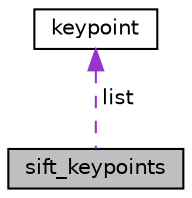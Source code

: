 digraph "sift_keypoints"
{
  edge [fontname="Helvetica",fontsize="10",labelfontname="Helvetica",labelfontsize="10"];
  node [fontname="Helvetica",fontsize="10",shape=record];
  Node1 [label="sift_keypoints",height=0.2,width=0.4,color="black", fillcolor="grey75", style="filled", fontcolor="black"];
  Node2 -> Node1 [dir="back",color="darkorchid3",fontsize="10",style="dashed",label=" list" ,fontname="Helvetica"];
  Node2 [label="keypoint",height=0.2,width=0.4,color="black", fillcolor="white", style="filled",URL="$structkeypoint.html",tooltip="keypoint structure, related to a keypoint "];
}
